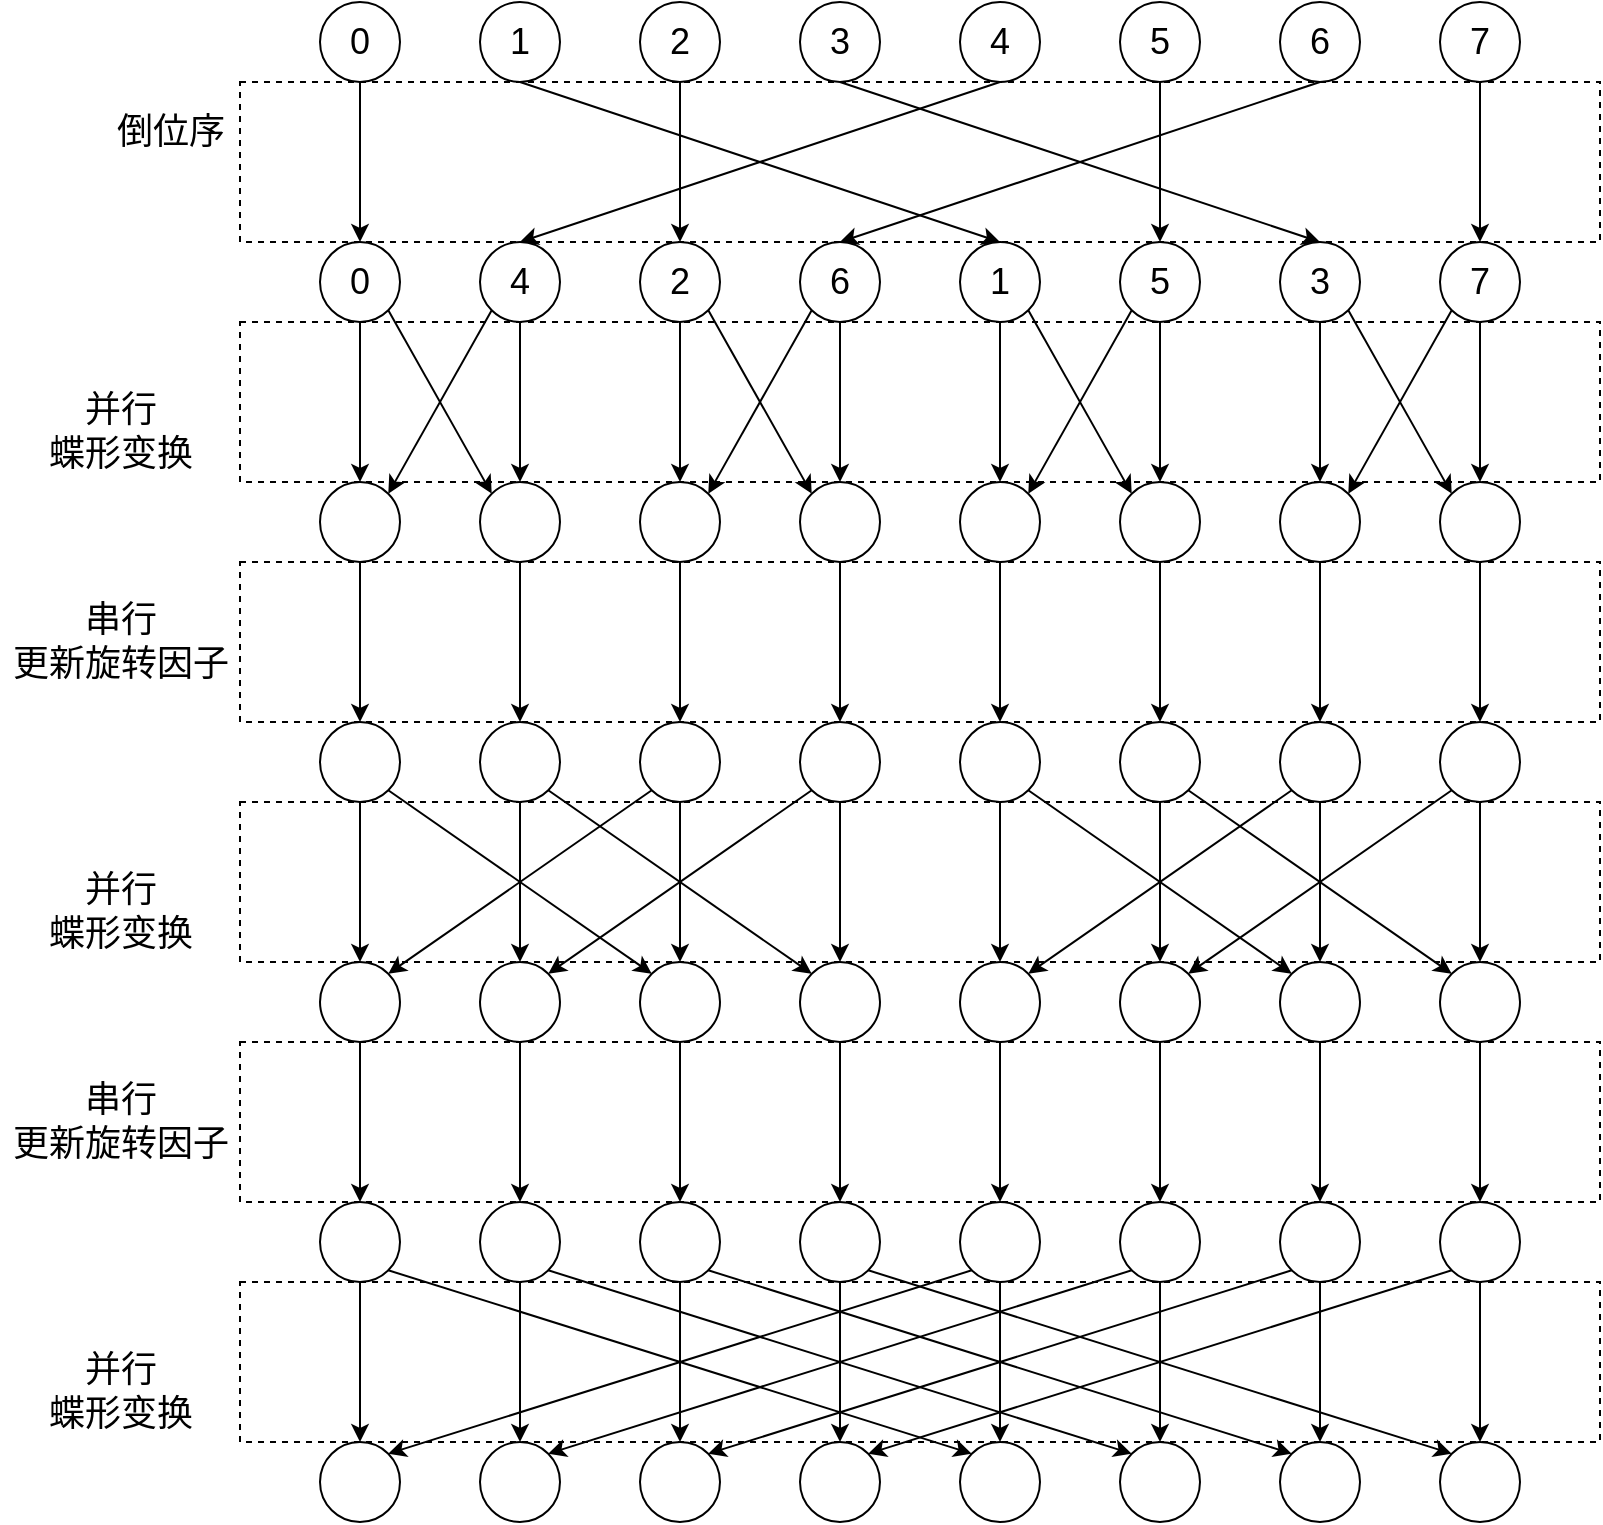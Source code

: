 <mxfile version="16.0.2" type="device"><diagram id="YV3_aPBJXLcoMFoEN0dw" name="第 1 页"><mxGraphModel dx="1689" dy="519" grid="1" gridSize="10" guides="1" tooltips="1" connect="1" arrows="1" fold="1" page="1" pageScale="1" pageWidth="827" pageHeight="1169" math="0" shadow="0"><root><mxCell id="0"/><mxCell id="1" parent="0"/><mxCell id="Jx3JsqeYQ4-2-KoKvI2K-81" value="" style="rounded=0;whiteSpace=wrap;html=1;dashed=1;fontSize=18;fillColor=none;" vertex="1" parent="1"><mxGeometry x="40" y="320" width="680" height="80" as="geometry"/></mxCell><mxCell id="Jx3JsqeYQ4-2-KoKvI2K-1" value="&lt;font style=&quot;font-size: 18px&quot;&gt;0&lt;/font&gt;" style="ellipse;whiteSpace=wrap;html=1;aspect=fixed;" vertex="1" parent="1"><mxGeometry x="80" y="160" width="40" height="40" as="geometry"/></mxCell><mxCell id="Jx3JsqeYQ4-2-KoKvI2K-2" value="&lt;font style=&quot;font-size: 18px&quot;&gt;1&lt;/font&gt;" style="ellipse;whiteSpace=wrap;html=1;aspect=fixed;" vertex="1" parent="1"><mxGeometry x="160" y="160" width="40" height="40" as="geometry"/></mxCell><mxCell id="Jx3JsqeYQ4-2-KoKvI2K-4" value="&lt;font style=&quot;font-size: 18px&quot;&gt;2&lt;/font&gt;" style="ellipse;whiteSpace=wrap;html=1;aspect=fixed;" vertex="1" parent="1"><mxGeometry x="240" y="160" width="40" height="40" as="geometry"/></mxCell><mxCell id="Jx3JsqeYQ4-2-KoKvI2K-5" value="&lt;font style=&quot;font-size: 18px&quot;&gt;3&lt;/font&gt;" style="ellipse;whiteSpace=wrap;html=1;aspect=fixed;" vertex="1" parent="1"><mxGeometry x="320" y="160" width="40" height="40" as="geometry"/></mxCell><mxCell id="Jx3JsqeYQ4-2-KoKvI2K-6" value="&lt;font style=&quot;font-size: 18px&quot;&gt;4&lt;/font&gt;" style="ellipse;whiteSpace=wrap;html=1;aspect=fixed;" vertex="1" parent="1"><mxGeometry x="400" y="160" width="40" height="40" as="geometry"/></mxCell><mxCell id="Jx3JsqeYQ4-2-KoKvI2K-7" value="&lt;font style=&quot;font-size: 18px&quot;&gt;5&lt;/font&gt;" style="ellipse;whiteSpace=wrap;html=1;aspect=fixed;" vertex="1" parent="1"><mxGeometry x="480" y="160" width="40" height="40" as="geometry"/></mxCell><mxCell id="Jx3JsqeYQ4-2-KoKvI2K-8" value="&lt;font style=&quot;font-size: 18px&quot;&gt;6&lt;/font&gt;" style="ellipse;whiteSpace=wrap;html=1;aspect=fixed;" vertex="1" parent="1"><mxGeometry x="560" y="160" width="40" height="40" as="geometry"/></mxCell><mxCell id="Jx3JsqeYQ4-2-KoKvI2K-9" value="&lt;font style=&quot;font-size: 18px&quot;&gt;7&lt;/font&gt;" style="ellipse;whiteSpace=wrap;html=1;aspect=fixed;" vertex="1" parent="1"><mxGeometry x="640" y="160" width="40" height="40" as="geometry"/></mxCell><mxCell id="Jx3JsqeYQ4-2-KoKvI2K-11" value="&lt;font style=&quot;font-size: 18px&quot;&gt;0&lt;/font&gt;" style="ellipse;whiteSpace=wrap;html=1;aspect=fixed;" vertex="1" parent="1"><mxGeometry x="80" y="280" width="40" height="40" as="geometry"/></mxCell><mxCell id="Jx3JsqeYQ4-2-KoKvI2K-12" value="&lt;font style=&quot;font-size: 18px&quot;&gt;4&lt;/font&gt;" style="ellipse;whiteSpace=wrap;html=1;aspect=fixed;" vertex="1" parent="1"><mxGeometry x="160" y="280" width="40" height="40" as="geometry"/></mxCell><mxCell id="Jx3JsqeYQ4-2-KoKvI2K-13" value="&lt;font style=&quot;font-size: 18px&quot;&gt;2&lt;/font&gt;" style="ellipse;whiteSpace=wrap;html=1;aspect=fixed;" vertex="1" parent="1"><mxGeometry x="240" y="280" width="40" height="40" as="geometry"/></mxCell><mxCell id="Jx3JsqeYQ4-2-KoKvI2K-14" value="&lt;font style=&quot;font-size: 18px&quot;&gt;6&lt;/font&gt;" style="ellipse;whiteSpace=wrap;html=1;aspect=fixed;" vertex="1" parent="1"><mxGeometry x="320" y="280" width="40" height="40" as="geometry"/></mxCell><mxCell id="Jx3JsqeYQ4-2-KoKvI2K-15" value="&lt;font style=&quot;font-size: 18px&quot;&gt;1&lt;/font&gt;" style="ellipse;whiteSpace=wrap;html=1;aspect=fixed;" vertex="1" parent="1"><mxGeometry x="400" y="280" width="40" height="40" as="geometry"/></mxCell><mxCell id="Jx3JsqeYQ4-2-KoKvI2K-16" value="&lt;font style=&quot;font-size: 18px&quot;&gt;5&lt;/font&gt;" style="ellipse;whiteSpace=wrap;html=1;aspect=fixed;" vertex="1" parent="1"><mxGeometry x="480" y="280" width="40" height="40" as="geometry"/></mxCell><mxCell id="Jx3JsqeYQ4-2-KoKvI2K-17" value="&lt;font style=&quot;font-size: 18px&quot;&gt;3&lt;/font&gt;" style="ellipse;whiteSpace=wrap;html=1;aspect=fixed;" vertex="1" parent="1"><mxGeometry x="560" y="280" width="40" height="40" as="geometry"/></mxCell><mxCell id="Jx3JsqeYQ4-2-KoKvI2K-18" value="&lt;font style=&quot;font-size: 18px&quot;&gt;7&lt;/font&gt;" style="ellipse;whiteSpace=wrap;html=1;aspect=fixed;" vertex="1" parent="1"><mxGeometry x="640" y="280" width="40" height="40" as="geometry"/></mxCell><mxCell id="Jx3JsqeYQ4-2-KoKvI2K-20" value="" style="endArrow=classic;html=1;rounded=0;fontSize=18;exitX=0.5;exitY=1;exitDx=0;exitDy=0;entryX=0.5;entryY=0;entryDx=0;entryDy=0;" edge="1" parent="1" source="Jx3JsqeYQ4-2-KoKvI2K-1" target="Jx3JsqeYQ4-2-KoKvI2K-11"><mxGeometry width="50" height="50" relative="1" as="geometry"><mxPoint x="330" y="240" as="sourcePoint"/><mxPoint x="380" y="190" as="targetPoint"/></mxGeometry></mxCell><mxCell id="Jx3JsqeYQ4-2-KoKvI2K-21" value="" style="endArrow=classic;html=1;rounded=0;fontSize=18;entryX=0.5;entryY=0;entryDx=0;entryDy=0;exitX=0.5;exitY=1;exitDx=0;exitDy=0;" edge="1" parent="1" source="Jx3JsqeYQ4-2-KoKvI2K-6" target="Jx3JsqeYQ4-2-KoKvI2K-12"><mxGeometry width="50" height="50" relative="1" as="geometry"><mxPoint x="330" y="240" as="sourcePoint"/><mxPoint x="380" y="190" as="targetPoint"/></mxGeometry></mxCell><mxCell id="Jx3JsqeYQ4-2-KoKvI2K-22" value="" style="endArrow=classic;html=1;rounded=0;fontSize=18;exitX=0.5;exitY=1;exitDx=0;exitDy=0;entryX=0.5;entryY=0;entryDx=0;entryDy=0;" edge="1" parent="1" source="Jx3JsqeYQ4-2-KoKvI2K-2" target="Jx3JsqeYQ4-2-KoKvI2K-15"><mxGeometry width="50" height="50" relative="1" as="geometry"><mxPoint x="330" y="240" as="sourcePoint"/><mxPoint x="380" y="190" as="targetPoint"/></mxGeometry></mxCell><mxCell id="Jx3JsqeYQ4-2-KoKvI2K-23" value="" style="endArrow=classic;html=1;rounded=0;fontSize=18;exitX=0.5;exitY=1;exitDx=0;exitDy=0;entryX=0.5;entryY=0;entryDx=0;entryDy=0;" edge="1" parent="1" source="Jx3JsqeYQ4-2-KoKvI2K-4" target="Jx3JsqeYQ4-2-KoKvI2K-13"><mxGeometry width="50" height="50" relative="1" as="geometry"><mxPoint x="330" y="240" as="sourcePoint"/><mxPoint x="380" y="190" as="targetPoint"/></mxGeometry></mxCell><mxCell id="Jx3JsqeYQ4-2-KoKvI2K-24" value="" style="endArrow=classic;html=1;rounded=0;fontSize=18;exitX=0.5;exitY=1;exitDx=0;exitDy=0;entryX=0.5;entryY=0;entryDx=0;entryDy=0;" edge="1" parent="1" source="Jx3JsqeYQ4-2-KoKvI2K-5" target="Jx3JsqeYQ4-2-KoKvI2K-17"><mxGeometry width="50" height="50" relative="1" as="geometry"><mxPoint x="330" y="240" as="sourcePoint"/><mxPoint x="380" y="190" as="targetPoint"/></mxGeometry></mxCell><mxCell id="Jx3JsqeYQ4-2-KoKvI2K-25" value="" style="endArrow=classic;html=1;rounded=0;fontSize=18;exitX=0.5;exitY=1;exitDx=0;exitDy=0;entryX=0.5;entryY=0;entryDx=0;entryDy=0;" edge="1" parent="1" source="Jx3JsqeYQ4-2-KoKvI2K-7" target="Jx3JsqeYQ4-2-KoKvI2K-16"><mxGeometry width="50" height="50" relative="1" as="geometry"><mxPoint x="330" y="240" as="sourcePoint"/><mxPoint x="380" y="190" as="targetPoint"/></mxGeometry></mxCell><mxCell id="Jx3JsqeYQ4-2-KoKvI2K-26" value="" style="endArrow=classic;html=1;rounded=0;fontSize=18;exitX=0.5;exitY=1;exitDx=0;exitDy=0;entryX=0.5;entryY=0;entryDx=0;entryDy=0;" edge="1" parent="1" source="Jx3JsqeYQ4-2-KoKvI2K-8" target="Jx3JsqeYQ4-2-KoKvI2K-14"><mxGeometry width="50" height="50" relative="1" as="geometry"><mxPoint x="330" y="240" as="sourcePoint"/><mxPoint x="380" y="190" as="targetPoint"/></mxGeometry></mxCell><mxCell id="Jx3JsqeYQ4-2-KoKvI2K-27" value="" style="endArrow=classic;html=1;rounded=0;fontSize=18;exitX=0.5;exitY=1;exitDx=0;exitDy=0;entryX=0.5;entryY=0;entryDx=0;entryDy=0;" edge="1" parent="1" source="Jx3JsqeYQ4-2-KoKvI2K-9" target="Jx3JsqeYQ4-2-KoKvI2K-18"><mxGeometry width="50" height="50" relative="1" as="geometry"><mxPoint x="330" y="240" as="sourcePoint"/><mxPoint x="380" y="190" as="targetPoint"/></mxGeometry></mxCell><mxCell id="Jx3JsqeYQ4-2-KoKvI2K-29" value="" style="rounded=0;whiteSpace=wrap;html=1;dashed=1;fontSize=18;fillColor=none;" vertex="1" parent="1"><mxGeometry x="40" y="200" width="680" height="80" as="geometry"/></mxCell><mxCell id="Jx3JsqeYQ4-2-KoKvI2K-30" value="倒位序" style="text;html=1;align=center;verticalAlign=middle;resizable=0;points=[];autosize=1;strokeColor=none;fillColor=none;fontSize=18;" vertex="1" parent="1"><mxGeometry x="-30" y="210" width="70" height="30" as="geometry"/></mxCell><mxCell id="Jx3JsqeYQ4-2-KoKvI2K-52" value="" style="edgeStyle=orthogonalEdgeStyle;rounded=0;orthogonalLoop=1;jettySize=auto;html=1;fontSize=18;" edge="1" parent="1" source="Jx3JsqeYQ4-2-KoKvI2K-31" target="Jx3JsqeYQ4-2-KoKvI2K-51"><mxGeometry relative="1" as="geometry"/></mxCell><mxCell id="Jx3JsqeYQ4-2-KoKvI2K-31" value="" style="ellipse;whiteSpace=wrap;html=1;aspect=fixed;" vertex="1" parent="1"><mxGeometry x="80" y="400" width="40" height="40" as="geometry"/></mxCell><mxCell id="Jx3JsqeYQ4-2-KoKvI2K-54" value="" style="edgeStyle=orthogonalEdgeStyle;rounded=0;orthogonalLoop=1;jettySize=auto;html=1;fontSize=18;" edge="1" parent="1" source="Jx3JsqeYQ4-2-KoKvI2K-32" target="Jx3JsqeYQ4-2-KoKvI2K-53"><mxGeometry relative="1" as="geometry"/></mxCell><mxCell id="Jx3JsqeYQ4-2-KoKvI2K-32" value="" style="ellipse;whiteSpace=wrap;html=1;aspect=fixed;" vertex="1" parent="1"><mxGeometry x="160" y="400" width="40" height="40" as="geometry"/></mxCell><mxCell id="Jx3JsqeYQ4-2-KoKvI2K-56" value="" style="edgeStyle=orthogonalEdgeStyle;rounded=0;orthogonalLoop=1;jettySize=auto;html=1;fontSize=18;" edge="1" parent="1" source="Jx3JsqeYQ4-2-KoKvI2K-33" target="Jx3JsqeYQ4-2-KoKvI2K-55"><mxGeometry relative="1" as="geometry"/></mxCell><mxCell id="Jx3JsqeYQ4-2-KoKvI2K-33" value="" style="ellipse;whiteSpace=wrap;html=1;aspect=fixed;" vertex="1" parent="1"><mxGeometry x="240" y="400" width="40" height="40" as="geometry"/></mxCell><mxCell id="Jx3JsqeYQ4-2-KoKvI2K-58" value="" style="edgeStyle=orthogonalEdgeStyle;rounded=0;orthogonalLoop=1;jettySize=auto;html=1;fontSize=18;" edge="1" parent="1" source="Jx3JsqeYQ4-2-KoKvI2K-34" target="Jx3JsqeYQ4-2-KoKvI2K-57"><mxGeometry relative="1" as="geometry"/></mxCell><mxCell id="Jx3JsqeYQ4-2-KoKvI2K-34" value="" style="ellipse;whiteSpace=wrap;html=1;aspect=fixed;" vertex="1" parent="1"><mxGeometry x="320" y="400" width="40" height="40" as="geometry"/></mxCell><mxCell id="Jx3JsqeYQ4-2-KoKvI2K-60" value="" style="edgeStyle=orthogonalEdgeStyle;rounded=0;orthogonalLoop=1;jettySize=auto;html=1;fontSize=18;" edge="1" parent="1" source="Jx3JsqeYQ4-2-KoKvI2K-35" target="Jx3JsqeYQ4-2-KoKvI2K-59"><mxGeometry relative="1" as="geometry"/></mxCell><mxCell id="Jx3JsqeYQ4-2-KoKvI2K-35" value="" style="ellipse;whiteSpace=wrap;html=1;aspect=fixed;" vertex="1" parent="1"><mxGeometry x="400" y="400" width="40" height="40" as="geometry"/></mxCell><mxCell id="Jx3JsqeYQ4-2-KoKvI2K-62" value="" style="edgeStyle=orthogonalEdgeStyle;rounded=0;orthogonalLoop=1;jettySize=auto;html=1;fontSize=18;" edge="1" parent="1" source="Jx3JsqeYQ4-2-KoKvI2K-36" target="Jx3JsqeYQ4-2-KoKvI2K-61"><mxGeometry relative="1" as="geometry"/></mxCell><mxCell id="Jx3JsqeYQ4-2-KoKvI2K-36" value="" style="ellipse;whiteSpace=wrap;html=1;aspect=fixed;" vertex="1" parent="1"><mxGeometry x="480" y="400" width="40" height="40" as="geometry"/></mxCell><mxCell id="Jx3JsqeYQ4-2-KoKvI2K-64" value="" style="edgeStyle=orthogonalEdgeStyle;rounded=0;orthogonalLoop=1;jettySize=auto;html=1;fontSize=18;" edge="1" parent="1" source="Jx3JsqeYQ4-2-KoKvI2K-37" target="Jx3JsqeYQ4-2-KoKvI2K-63"><mxGeometry relative="1" as="geometry"/></mxCell><mxCell id="Jx3JsqeYQ4-2-KoKvI2K-37" value="" style="ellipse;whiteSpace=wrap;html=1;aspect=fixed;" vertex="1" parent="1"><mxGeometry x="560" y="400" width="40" height="40" as="geometry"/></mxCell><mxCell id="Jx3JsqeYQ4-2-KoKvI2K-66" value="" style="edgeStyle=orthogonalEdgeStyle;rounded=0;orthogonalLoop=1;jettySize=auto;html=1;fontSize=18;" edge="1" parent="1" source="Jx3JsqeYQ4-2-KoKvI2K-38" target="Jx3JsqeYQ4-2-KoKvI2K-65"><mxGeometry relative="1" as="geometry"/></mxCell><mxCell id="Jx3JsqeYQ4-2-KoKvI2K-38" value="" style="ellipse;whiteSpace=wrap;html=1;aspect=fixed;" vertex="1" parent="1"><mxGeometry x="640" y="400" width="40" height="40" as="geometry"/></mxCell><mxCell id="Jx3JsqeYQ4-2-KoKvI2K-39" value="" style="endArrow=classic;html=1;rounded=0;fontSize=18;exitX=0.5;exitY=1;exitDx=0;exitDy=0;entryX=0.5;entryY=0;entryDx=0;entryDy=0;" edge="1" parent="1" source="Jx3JsqeYQ4-2-KoKvI2K-11" target="Jx3JsqeYQ4-2-KoKvI2K-31"><mxGeometry width="50" height="50" relative="1" as="geometry"><mxPoint x="210" y="290" as="sourcePoint"/><mxPoint x="260" y="240" as="targetPoint"/></mxGeometry></mxCell><mxCell id="Jx3JsqeYQ4-2-KoKvI2K-40" value="" style="endArrow=classic;html=1;rounded=0;fontSize=18;exitX=0.5;exitY=1;exitDx=0;exitDy=0;entryX=0.5;entryY=0;entryDx=0;entryDy=0;" edge="1" parent="1" source="Jx3JsqeYQ4-2-KoKvI2K-12" target="Jx3JsqeYQ4-2-KoKvI2K-32"><mxGeometry width="50" height="50" relative="1" as="geometry"><mxPoint x="210" y="370" as="sourcePoint"/><mxPoint x="260" y="320" as="targetPoint"/></mxGeometry></mxCell><mxCell id="Jx3JsqeYQ4-2-KoKvI2K-43" value="" style="endArrow=classic;html=1;rounded=0;fontSize=18;entryX=0.5;entryY=0;entryDx=0;entryDy=0;exitX=0.5;exitY=1;exitDx=0;exitDy=0;" edge="1" parent="1" source="Jx3JsqeYQ4-2-KoKvI2K-13" target="Jx3JsqeYQ4-2-KoKvI2K-33"><mxGeometry width="50" height="50" relative="1" as="geometry"><mxPoint x="210" y="370" as="sourcePoint"/><mxPoint x="260" y="320" as="targetPoint"/></mxGeometry></mxCell><mxCell id="Jx3JsqeYQ4-2-KoKvI2K-44" value="" style="endArrow=classic;html=1;rounded=0;fontSize=18;entryX=0.5;entryY=0;entryDx=0;entryDy=0;exitX=0.5;exitY=1;exitDx=0;exitDy=0;" edge="1" parent="1" source="Jx3JsqeYQ4-2-KoKvI2K-14" target="Jx3JsqeYQ4-2-KoKvI2K-34"><mxGeometry width="50" height="50" relative="1" as="geometry"><mxPoint x="210" y="370" as="sourcePoint"/><mxPoint x="260" y="320" as="targetPoint"/></mxGeometry></mxCell><mxCell id="Jx3JsqeYQ4-2-KoKvI2K-45" value="" style="endArrow=classic;html=1;rounded=0;fontSize=18;entryX=0.5;entryY=0;entryDx=0;entryDy=0;exitX=0.5;exitY=1;exitDx=0;exitDy=0;" edge="1" parent="1" source="Jx3JsqeYQ4-2-KoKvI2K-15" target="Jx3JsqeYQ4-2-KoKvI2K-35"><mxGeometry width="50" height="50" relative="1" as="geometry"><mxPoint x="330" y="370" as="sourcePoint"/><mxPoint x="380" y="320" as="targetPoint"/></mxGeometry></mxCell><mxCell id="Jx3JsqeYQ4-2-KoKvI2K-46" value="" style="endArrow=classic;html=1;rounded=0;fontSize=18;entryX=0.5;entryY=0;entryDx=0;entryDy=0;exitX=0.5;exitY=1;exitDx=0;exitDy=0;" edge="1" parent="1" source="Jx3JsqeYQ4-2-KoKvI2K-16" target="Jx3JsqeYQ4-2-KoKvI2K-36"><mxGeometry width="50" height="50" relative="1" as="geometry"><mxPoint x="330" y="370" as="sourcePoint"/><mxPoint x="380" y="320" as="targetPoint"/></mxGeometry></mxCell><mxCell id="Jx3JsqeYQ4-2-KoKvI2K-47" value="" style="endArrow=classic;html=1;rounded=0;fontSize=18;entryX=0.5;entryY=0;entryDx=0;entryDy=0;exitX=0.5;exitY=1;exitDx=0;exitDy=0;" edge="1" parent="1" source="Jx3JsqeYQ4-2-KoKvI2K-17" target="Jx3JsqeYQ4-2-KoKvI2K-37"><mxGeometry width="50" height="50" relative="1" as="geometry"><mxPoint x="330" y="370" as="sourcePoint"/><mxPoint x="380" y="320" as="targetPoint"/></mxGeometry></mxCell><mxCell id="Jx3JsqeYQ4-2-KoKvI2K-50" value="" style="endArrow=classic;html=1;rounded=0;fontSize=18;entryX=0.5;entryY=0;entryDx=0;entryDy=0;exitX=0.5;exitY=1;exitDx=0;exitDy=0;" edge="1" parent="1" source="Jx3JsqeYQ4-2-KoKvI2K-18" target="Jx3JsqeYQ4-2-KoKvI2K-38"><mxGeometry width="50" height="50" relative="1" as="geometry"><mxPoint x="370" y="370" as="sourcePoint"/><mxPoint x="420" y="320" as="targetPoint"/></mxGeometry></mxCell><mxCell id="Jx3JsqeYQ4-2-KoKvI2K-86" value="" style="edgeStyle=orthogonalEdgeStyle;rounded=0;orthogonalLoop=1;jettySize=auto;html=1;fontSize=18;" edge="1" parent="1" source="Jx3JsqeYQ4-2-KoKvI2K-51" target="Jx3JsqeYQ4-2-KoKvI2K-85"><mxGeometry relative="1" as="geometry"/></mxCell><mxCell id="Jx3JsqeYQ4-2-KoKvI2K-51" value="" style="ellipse;whiteSpace=wrap;html=1;aspect=fixed;" vertex="1" parent="1"><mxGeometry x="80" y="520" width="40" height="40" as="geometry"/></mxCell><mxCell id="Jx3JsqeYQ4-2-KoKvI2K-88" value="" style="edgeStyle=orthogonalEdgeStyle;rounded=0;orthogonalLoop=1;jettySize=auto;html=1;fontSize=18;" edge="1" parent="1" source="Jx3JsqeYQ4-2-KoKvI2K-53" target="Jx3JsqeYQ4-2-KoKvI2K-87"><mxGeometry relative="1" as="geometry"/></mxCell><mxCell id="Jx3JsqeYQ4-2-KoKvI2K-53" value="" style="ellipse;whiteSpace=wrap;html=1;aspect=fixed;" vertex="1" parent="1"><mxGeometry x="160" y="520" width="40" height="40" as="geometry"/></mxCell><mxCell id="Jx3JsqeYQ4-2-KoKvI2K-92" value="" style="edgeStyle=orthogonalEdgeStyle;rounded=0;orthogonalLoop=1;jettySize=auto;html=1;fontSize=18;" edge="1" parent="1" source="Jx3JsqeYQ4-2-KoKvI2K-55" target="Jx3JsqeYQ4-2-KoKvI2K-91"><mxGeometry relative="1" as="geometry"/></mxCell><mxCell id="Jx3JsqeYQ4-2-KoKvI2K-55" value="" style="ellipse;whiteSpace=wrap;html=1;aspect=fixed;" vertex="1" parent="1"><mxGeometry x="240" y="520" width="40" height="40" as="geometry"/></mxCell><mxCell id="Jx3JsqeYQ4-2-KoKvI2K-90" value="" style="edgeStyle=orthogonalEdgeStyle;rounded=0;orthogonalLoop=1;jettySize=auto;html=1;fontSize=18;" edge="1" parent="1" source="Jx3JsqeYQ4-2-KoKvI2K-57" target="Jx3JsqeYQ4-2-KoKvI2K-89"><mxGeometry relative="1" as="geometry"/></mxCell><mxCell id="Jx3JsqeYQ4-2-KoKvI2K-57" value="" style="ellipse;whiteSpace=wrap;html=1;aspect=fixed;" vertex="1" parent="1"><mxGeometry x="320" y="520" width="40" height="40" as="geometry"/></mxCell><mxCell id="Jx3JsqeYQ4-2-KoKvI2K-94" value="" style="edgeStyle=orthogonalEdgeStyle;rounded=0;orthogonalLoop=1;jettySize=auto;html=1;fontSize=18;" edge="1" parent="1" source="Jx3JsqeYQ4-2-KoKvI2K-59" target="Jx3JsqeYQ4-2-KoKvI2K-93"><mxGeometry relative="1" as="geometry"/></mxCell><mxCell id="Jx3JsqeYQ4-2-KoKvI2K-59" value="" style="ellipse;whiteSpace=wrap;html=1;aspect=fixed;" vertex="1" parent="1"><mxGeometry x="400" y="520" width="40" height="40" as="geometry"/></mxCell><mxCell id="Jx3JsqeYQ4-2-KoKvI2K-96" value="" style="edgeStyle=orthogonalEdgeStyle;rounded=0;orthogonalLoop=1;jettySize=auto;html=1;fontSize=18;" edge="1" parent="1" source="Jx3JsqeYQ4-2-KoKvI2K-61" target="Jx3JsqeYQ4-2-KoKvI2K-95"><mxGeometry relative="1" as="geometry"/></mxCell><mxCell id="Jx3JsqeYQ4-2-KoKvI2K-61" value="" style="ellipse;whiteSpace=wrap;html=1;aspect=fixed;" vertex="1" parent="1"><mxGeometry x="480" y="520" width="40" height="40" as="geometry"/></mxCell><mxCell id="Jx3JsqeYQ4-2-KoKvI2K-98" value="" style="edgeStyle=orthogonalEdgeStyle;rounded=0;orthogonalLoop=1;jettySize=auto;html=1;fontSize=18;" edge="1" parent="1" source="Jx3JsqeYQ4-2-KoKvI2K-63" target="Jx3JsqeYQ4-2-KoKvI2K-97"><mxGeometry relative="1" as="geometry"/></mxCell><mxCell id="Jx3JsqeYQ4-2-KoKvI2K-63" value="" style="ellipse;whiteSpace=wrap;html=1;aspect=fixed;" vertex="1" parent="1"><mxGeometry x="560" y="520" width="40" height="40" as="geometry"/></mxCell><mxCell id="Jx3JsqeYQ4-2-KoKvI2K-100" value="" style="edgeStyle=orthogonalEdgeStyle;rounded=0;orthogonalLoop=1;jettySize=auto;html=1;fontSize=18;" edge="1" parent="1" source="Jx3JsqeYQ4-2-KoKvI2K-65" target="Jx3JsqeYQ4-2-KoKvI2K-99"><mxGeometry relative="1" as="geometry"/></mxCell><mxCell id="Jx3JsqeYQ4-2-KoKvI2K-65" value="" style="ellipse;whiteSpace=wrap;html=1;aspect=fixed;" vertex="1" parent="1"><mxGeometry x="640" y="520" width="40" height="40" as="geometry"/></mxCell><mxCell id="Jx3JsqeYQ4-2-KoKvI2K-67" value="" style="endArrow=classic;html=1;rounded=0;fontSize=18;entryX=1;entryY=0;entryDx=0;entryDy=0;exitX=0;exitY=1;exitDx=0;exitDy=0;" edge="1" parent="1" source="Jx3JsqeYQ4-2-KoKvI2K-12" target="Jx3JsqeYQ4-2-KoKvI2K-31"><mxGeometry width="50" height="50" relative="1" as="geometry"><mxPoint x="120" y="410" as="sourcePoint"/><mxPoint x="170" y="360" as="targetPoint"/></mxGeometry></mxCell><mxCell id="Jx3JsqeYQ4-2-KoKvI2K-68" value="" style="endArrow=classic;html=1;rounded=0;fontSize=18;exitX=1;exitY=1;exitDx=0;exitDy=0;entryX=0;entryY=0;entryDx=0;entryDy=0;" edge="1" parent="1" source="Jx3JsqeYQ4-2-KoKvI2K-11" target="Jx3JsqeYQ4-2-KoKvI2K-32"><mxGeometry width="50" height="50" relative="1" as="geometry"><mxPoint x="130" y="390" as="sourcePoint"/><mxPoint x="180" y="340" as="targetPoint"/></mxGeometry></mxCell><mxCell id="Jx3JsqeYQ4-2-KoKvI2K-71" value="" style="endArrow=classic;html=1;rounded=0;fontSize=18;exitX=1;exitY=1;exitDx=0;exitDy=0;entryX=0;entryY=0;entryDx=0;entryDy=0;" edge="1" parent="1" source="Jx3JsqeYQ4-2-KoKvI2K-13" target="Jx3JsqeYQ4-2-KoKvI2K-34"><mxGeometry width="50" height="50" relative="1" as="geometry"><mxPoint x="280" y="390" as="sourcePoint"/><mxPoint x="330" y="340" as="targetPoint"/></mxGeometry></mxCell><mxCell id="Jx3JsqeYQ4-2-KoKvI2K-72" value="" style="endArrow=classic;html=1;rounded=0;fontSize=18;exitX=0;exitY=1;exitDx=0;exitDy=0;entryX=1;entryY=0;entryDx=0;entryDy=0;" edge="1" parent="1" source="Jx3JsqeYQ4-2-KoKvI2K-14" target="Jx3JsqeYQ4-2-KoKvI2K-33"><mxGeometry width="50" height="50" relative="1" as="geometry"><mxPoint x="280" y="390" as="sourcePoint"/><mxPoint x="330" y="340" as="targetPoint"/></mxGeometry></mxCell><mxCell id="Jx3JsqeYQ4-2-KoKvI2K-75" value="" style="endArrow=classic;html=1;rounded=0;fontSize=18;exitX=1;exitY=1;exitDx=0;exitDy=0;entryX=0;entryY=0;entryDx=0;entryDy=0;" edge="1" parent="1" source="Jx3JsqeYQ4-2-KoKvI2K-15" target="Jx3JsqeYQ4-2-KoKvI2K-36"><mxGeometry width="50" height="50" relative="1" as="geometry"><mxPoint x="470" y="390" as="sourcePoint"/><mxPoint x="520" y="340" as="targetPoint"/></mxGeometry></mxCell><mxCell id="Jx3JsqeYQ4-2-KoKvI2K-76" value="" style="endArrow=classic;html=1;rounded=0;fontSize=18;exitX=0;exitY=1;exitDx=0;exitDy=0;entryX=1;entryY=0;entryDx=0;entryDy=0;" edge="1" parent="1" source="Jx3JsqeYQ4-2-KoKvI2K-16" target="Jx3JsqeYQ4-2-KoKvI2K-35"><mxGeometry width="50" height="50" relative="1" as="geometry"><mxPoint x="420" y="390" as="sourcePoint"/><mxPoint x="470" y="340" as="targetPoint"/></mxGeometry></mxCell><mxCell id="Jx3JsqeYQ4-2-KoKvI2K-79" value="" style="endArrow=classic;html=1;rounded=0;fontSize=18;entryX=0;entryY=0;entryDx=0;entryDy=0;exitX=1;exitY=1;exitDx=0;exitDy=0;" edge="1" parent="1" source="Jx3JsqeYQ4-2-KoKvI2K-17" target="Jx3JsqeYQ4-2-KoKvI2K-38"><mxGeometry width="50" height="50" relative="1" as="geometry"><mxPoint x="580" y="390" as="sourcePoint"/><mxPoint x="630" y="340" as="targetPoint"/></mxGeometry></mxCell><mxCell id="Jx3JsqeYQ4-2-KoKvI2K-80" value="" style="endArrow=classic;html=1;rounded=0;fontSize=18;entryX=1;entryY=0;entryDx=0;entryDy=0;exitX=0;exitY=1;exitDx=0;exitDy=0;" edge="1" parent="1" source="Jx3JsqeYQ4-2-KoKvI2K-18" target="Jx3JsqeYQ4-2-KoKvI2K-37"><mxGeometry width="50" height="50" relative="1" as="geometry"><mxPoint x="580" y="390" as="sourcePoint"/><mxPoint x="630" y="340" as="targetPoint"/></mxGeometry></mxCell><mxCell id="Jx3JsqeYQ4-2-KoKvI2K-82" value="" style="rounded=0;whiteSpace=wrap;html=1;dashed=1;fontSize=18;fillColor=none;" vertex="1" parent="1"><mxGeometry x="40" y="440" width="680" height="80" as="geometry"/></mxCell><mxCell id="Jx3JsqeYQ4-2-KoKvI2K-83" value="并行&lt;br&gt;蝶形变换" style="text;html=1;align=center;verticalAlign=middle;resizable=0;points=[];autosize=1;strokeColor=none;fillColor=none;fontSize=18;" vertex="1" parent="1"><mxGeometry x="-65" y="350" width="90" height="50" as="geometry"/></mxCell><mxCell id="Jx3JsqeYQ4-2-KoKvI2K-84" value="串行&lt;br&gt;更新旋转因子" style="text;html=1;align=center;verticalAlign=middle;resizable=0;points=[];autosize=1;strokeColor=none;fillColor=none;fontSize=18;" vertex="1" parent="1"><mxGeometry x="-80" y="455" width="120" height="50" as="geometry"/></mxCell><mxCell id="Jx3JsqeYQ4-2-KoKvI2K-110" value="" style="edgeStyle=orthogonalEdgeStyle;rounded=0;orthogonalLoop=1;jettySize=auto;html=1;fontSize=18;" edge="1" parent="1" source="Jx3JsqeYQ4-2-KoKvI2K-85" target="Jx3JsqeYQ4-2-KoKvI2K-109"><mxGeometry relative="1" as="geometry"/></mxCell><mxCell id="Jx3JsqeYQ4-2-KoKvI2K-85" value="" style="ellipse;whiteSpace=wrap;html=1;aspect=fixed;" vertex="1" parent="1"><mxGeometry x="80" y="640" width="40" height="40" as="geometry"/></mxCell><mxCell id="Jx3JsqeYQ4-2-KoKvI2K-112" value="" style="edgeStyle=orthogonalEdgeStyle;rounded=0;orthogonalLoop=1;jettySize=auto;html=1;fontSize=18;" edge="1" parent="1" source="Jx3JsqeYQ4-2-KoKvI2K-87" target="Jx3JsqeYQ4-2-KoKvI2K-111"><mxGeometry relative="1" as="geometry"/></mxCell><mxCell id="Jx3JsqeYQ4-2-KoKvI2K-87" value="" style="ellipse;whiteSpace=wrap;html=1;aspect=fixed;" vertex="1" parent="1"><mxGeometry x="160" y="640" width="40" height="40" as="geometry"/></mxCell><mxCell id="Jx3JsqeYQ4-2-KoKvI2K-116" value="" style="edgeStyle=orthogonalEdgeStyle;rounded=0;orthogonalLoop=1;jettySize=auto;html=1;fontSize=18;" edge="1" parent="1" source="Jx3JsqeYQ4-2-KoKvI2K-89" target="Jx3JsqeYQ4-2-KoKvI2K-115"><mxGeometry relative="1" as="geometry"/></mxCell><mxCell id="Jx3JsqeYQ4-2-KoKvI2K-89" value="" style="ellipse;whiteSpace=wrap;html=1;aspect=fixed;" vertex="1" parent="1"><mxGeometry x="320" y="640" width="40" height="40" as="geometry"/></mxCell><mxCell id="Jx3JsqeYQ4-2-KoKvI2K-114" value="" style="edgeStyle=orthogonalEdgeStyle;rounded=0;orthogonalLoop=1;jettySize=auto;html=1;fontSize=18;" edge="1" parent="1" source="Jx3JsqeYQ4-2-KoKvI2K-91" target="Jx3JsqeYQ4-2-KoKvI2K-113"><mxGeometry relative="1" as="geometry"/></mxCell><mxCell id="Jx3JsqeYQ4-2-KoKvI2K-91" value="" style="ellipse;whiteSpace=wrap;html=1;aspect=fixed;" vertex="1" parent="1"><mxGeometry x="240" y="640" width="40" height="40" as="geometry"/></mxCell><mxCell id="Jx3JsqeYQ4-2-KoKvI2K-118" value="" style="edgeStyle=orthogonalEdgeStyle;rounded=0;orthogonalLoop=1;jettySize=auto;html=1;fontSize=18;" edge="1" parent="1" source="Jx3JsqeYQ4-2-KoKvI2K-93" target="Jx3JsqeYQ4-2-KoKvI2K-117"><mxGeometry relative="1" as="geometry"/></mxCell><mxCell id="Jx3JsqeYQ4-2-KoKvI2K-93" value="" style="ellipse;whiteSpace=wrap;html=1;aspect=fixed;" vertex="1" parent="1"><mxGeometry x="400" y="640" width="40" height="40" as="geometry"/></mxCell><mxCell id="Jx3JsqeYQ4-2-KoKvI2K-120" value="" style="edgeStyle=orthogonalEdgeStyle;rounded=0;orthogonalLoop=1;jettySize=auto;html=1;fontSize=18;" edge="1" parent="1" source="Jx3JsqeYQ4-2-KoKvI2K-95" target="Jx3JsqeYQ4-2-KoKvI2K-119"><mxGeometry relative="1" as="geometry"/></mxCell><mxCell id="Jx3JsqeYQ4-2-KoKvI2K-95" value="" style="ellipse;whiteSpace=wrap;html=1;aspect=fixed;" vertex="1" parent="1"><mxGeometry x="480" y="640" width="40" height="40" as="geometry"/></mxCell><mxCell id="Jx3JsqeYQ4-2-KoKvI2K-122" value="" style="edgeStyle=orthogonalEdgeStyle;rounded=0;orthogonalLoop=1;jettySize=auto;html=1;fontSize=18;" edge="1" parent="1" source="Jx3JsqeYQ4-2-KoKvI2K-97" target="Jx3JsqeYQ4-2-KoKvI2K-121"><mxGeometry relative="1" as="geometry"/></mxCell><mxCell id="Jx3JsqeYQ4-2-KoKvI2K-97" value="" style="ellipse;whiteSpace=wrap;html=1;aspect=fixed;" vertex="1" parent="1"><mxGeometry x="560" y="640" width="40" height="40" as="geometry"/></mxCell><mxCell id="Jx3JsqeYQ4-2-KoKvI2K-124" value="" style="edgeStyle=orthogonalEdgeStyle;rounded=0;orthogonalLoop=1;jettySize=auto;html=1;fontSize=18;" edge="1" parent="1" source="Jx3JsqeYQ4-2-KoKvI2K-99" target="Jx3JsqeYQ4-2-KoKvI2K-123"><mxGeometry relative="1" as="geometry"/></mxCell><mxCell id="Jx3JsqeYQ4-2-KoKvI2K-99" value="" style="ellipse;whiteSpace=wrap;html=1;aspect=fixed;" vertex="1" parent="1"><mxGeometry x="640" y="640" width="40" height="40" as="geometry"/></mxCell><mxCell id="Jx3JsqeYQ4-2-KoKvI2K-101" value="" style="endArrow=classic;html=1;rounded=0;fontSize=18;entryX=0;entryY=0;entryDx=0;entryDy=0;exitX=1;exitY=1;exitDx=0;exitDy=0;" edge="1" parent="1" source="Jx3JsqeYQ4-2-KoKvI2K-51" target="Jx3JsqeYQ4-2-KoKvI2K-91"><mxGeometry width="50" height="50" relative="1" as="geometry"><mxPoint x="100" y="600" as="sourcePoint"/><mxPoint x="150" y="550" as="targetPoint"/></mxGeometry></mxCell><mxCell id="Jx3JsqeYQ4-2-KoKvI2K-102" value="" style="endArrow=classic;html=1;rounded=0;fontSize=18;entryX=0;entryY=0;entryDx=0;entryDy=0;exitX=1;exitY=1;exitDx=0;exitDy=0;" edge="1" parent="1" source="Jx3JsqeYQ4-2-KoKvI2K-53" target="Jx3JsqeYQ4-2-KoKvI2K-89"><mxGeometry width="50" height="50" relative="1" as="geometry"><mxPoint x="188.282" y="560.002" as="sourcePoint"/><mxPoint x="319.998" y="651.718" as="targetPoint"/></mxGeometry></mxCell><mxCell id="Jx3JsqeYQ4-2-KoKvI2K-103" value="" style="endArrow=classic;html=1;rounded=0;fontSize=18;entryX=1;entryY=0;entryDx=0;entryDy=0;exitX=0;exitY=1;exitDx=0;exitDy=0;" edge="1" parent="1" source="Jx3JsqeYQ4-2-KoKvI2K-55" target="Jx3JsqeYQ4-2-KoKvI2K-85"><mxGeometry width="50" height="50" relative="1" as="geometry"><mxPoint x="204.142" y="564.142" as="sourcePoint"/><mxPoint x="335.858" y="655.858" as="targetPoint"/></mxGeometry></mxCell><mxCell id="Jx3JsqeYQ4-2-KoKvI2K-104" value="" style="endArrow=classic;html=1;rounded=0;fontSize=18;entryX=1;entryY=0;entryDx=0;entryDy=0;exitX=0;exitY=1;exitDx=0;exitDy=0;" edge="1" parent="1" source="Jx3JsqeYQ4-2-KoKvI2K-57" target="Jx3JsqeYQ4-2-KoKvI2K-87"><mxGeometry width="50" height="50" relative="1" as="geometry"><mxPoint x="255.858" y="564.142" as="sourcePoint"/><mxPoint x="124.142" y="655.858" as="targetPoint"/></mxGeometry></mxCell><mxCell id="Jx3JsqeYQ4-2-KoKvI2K-105" value="" style="endArrow=classic;html=1;rounded=0;fontSize=18;entryX=0;entryY=0;entryDx=0;entryDy=0;exitX=1;exitY=1;exitDx=0;exitDy=0;" edge="1" parent="1" source="Jx3JsqeYQ4-2-KoKvI2K-59" target="Jx3JsqeYQ4-2-KoKvI2K-97"><mxGeometry width="50" height="50" relative="1" as="geometry"><mxPoint x="440.002" y="548.282" as="sourcePoint"/><mxPoint x="571.718" y="639.998" as="targetPoint"/></mxGeometry></mxCell><mxCell id="Jx3JsqeYQ4-2-KoKvI2K-106" value="" style="endArrow=classic;html=1;rounded=0;fontSize=18;entryX=0;entryY=0;entryDx=0;entryDy=0;exitX=1;exitY=1;exitDx=0;exitDy=0;" edge="1" parent="1" source="Jx3JsqeYQ4-2-KoKvI2K-61" target="Jx3JsqeYQ4-2-KoKvI2K-99"><mxGeometry width="50" height="50" relative="1" as="geometry"><mxPoint x="520.002" y="548.282" as="sourcePoint"/><mxPoint x="651.718" y="639.998" as="targetPoint"/></mxGeometry></mxCell><mxCell id="Jx3JsqeYQ4-2-KoKvI2K-107" value="" style="endArrow=classic;html=1;rounded=0;fontSize=18;entryX=1;entryY=0;entryDx=0;entryDy=0;exitX=0;exitY=1;exitDx=0;exitDy=0;" edge="1" parent="1" source="Jx3JsqeYQ4-2-KoKvI2K-63" target="Jx3JsqeYQ4-2-KoKvI2K-93"><mxGeometry width="50" height="50" relative="1" as="geometry"><mxPoint x="571.718" y="548.282" as="sourcePoint"/><mxPoint x="440.002" y="639.998" as="targetPoint"/></mxGeometry></mxCell><mxCell id="Jx3JsqeYQ4-2-KoKvI2K-108" value="" style="endArrow=classic;html=1;rounded=0;fontSize=18;entryX=1;entryY=0;entryDx=0;entryDy=0;exitX=0;exitY=1;exitDx=0;exitDy=0;" edge="1" parent="1" source="Jx3JsqeYQ4-2-KoKvI2K-65" target="Jx3JsqeYQ4-2-KoKvI2K-95"><mxGeometry width="50" height="50" relative="1" as="geometry"><mxPoint x="651.718" y="548.282" as="sourcePoint"/><mxPoint x="520.002" y="639.998" as="targetPoint"/></mxGeometry></mxCell><mxCell id="Jx3JsqeYQ4-2-KoKvI2K-126" value="" style="edgeStyle=orthogonalEdgeStyle;rounded=0;orthogonalLoop=1;jettySize=auto;html=1;fontSize=18;" edge="1" parent="1" source="Jx3JsqeYQ4-2-KoKvI2K-109" target="Jx3JsqeYQ4-2-KoKvI2K-125"><mxGeometry relative="1" as="geometry"/></mxCell><mxCell id="Jx3JsqeYQ4-2-KoKvI2K-109" value="" style="ellipse;whiteSpace=wrap;html=1;aspect=fixed;" vertex="1" parent="1"><mxGeometry x="80" y="760" width="40" height="40" as="geometry"/></mxCell><mxCell id="Jx3JsqeYQ4-2-KoKvI2K-128" value="" style="edgeStyle=orthogonalEdgeStyle;rounded=0;orthogonalLoop=1;jettySize=auto;html=1;fontSize=18;" edge="1" parent="1" source="Jx3JsqeYQ4-2-KoKvI2K-111" target="Jx3JsqeYQ4-2-KoKvI2K-127"><mxGeometry relative="1" as="geometry"/></mxCell><mxCell id="Jx3JsqeYQ4-2-KoKvI2K-111" value="" style="ellipse;whiteSpace=wrap;html=1;aspect=fixed;" vertex="1" parent="1"><mxGeometry x="160" y="760" width="40" height="40" as="geometry"/></mxCell><mxCell id="Jx3JsqeYQ4-2-KoKvI2K-130" value="" style="edgeStyle=orthogonalEdgeStyle;rounded=0;orthogonalLoop=1;jettySize=auto;html=1;fontSize=18;" edge="1" parent="1" source="Jx3JsqeYQ4-2-KoKvI2K-113" target="Jx3JsqeYQ4-2-KoKvI2K-129"><mxGeometry relative="1" as="geometry"/></mxCell><mxCell id="Jx3JsqeYQ4-2-KoKvI2K-113" value="" style="ellipse;whiteSpace=wrap;html=1;aspect=fixed;" vertex="1" parent="1"><mxGeometry x="240" y="760" width="40" height="40" as="geometry"/></mxCell><mxCell id="Jx3JsqeYQ4-2-KoKvI2K-132" value="" style="edgeStyle=orthogonalEdgeStyle;rounded=0;orthogonalLoop=1;jettySize=auto;html=1;fontSize=18;" edge="1" parent="1" source="Jx3JsqeYQ4-2-KoKvI2K-115" target="Jx3JsqeYQ4-2-KoKvI2K-131"><mxGeometry relative="1" as="geometry"/></mxCell><mxCell id="Jx3JsqeYQ4-2-KoKvI2K-115" value="" style="ellipse;whiteSpace=wrap;html=1;aspect=fixed;" vertex="1" parent="1"><mxGeometry x="320" y="760" width="40" height="40" as="geometry"/></mxCell><mxCell id="Jx3JsqeYQ4-2-KoKvI2K-134" value="" style="edgeStyle=orthogonalEdgeStyle;rounded=0;orthogonalLoop=1;jettySize=auto;html=1;fontSize=18;" edge="1" parent="1" source="Jx3JsqeYQ4-2-KoKvI2K-117" target="Jx3JsqeYQ4-2-KoKvI2K-133"><mxGeometry relative="1" as="geometry"/></mxCell><mxCell id="Jx3JsqeYQ4-2-KoKvI2K-117" value="" style="ellipse;whiteSpace=wrap;html=1;aspect=fixed;" vertex="1" parent="1"><mxGeometry x="400" y="760" width="40" height="40" as="geometry"/></mxCell><mxCell id="Jx3JsqeYQ4-2-KoKvI2K-136" value="" style="edgeStyle=orthogonalEdgeStyle;rounded=0;orthogonalLoop=1;jettySize=auto;html=1;fontSize=18;" edge="1" parent="1" source="Jx3JsqeYQ4-2-KoKvI2K-119" target="Jx3JsqeYQ4-2-KoKvI2K-135"><mxGeometry relative="1" as="geometry"/></mxCell><mxCell id="Jx3JsqeYQ4-2-KoKvI2K-119" value="" style="ellipse;whiteSpace=wrap;html=1;aspect=fixed;" vertex="1" parent="1"><mxGeometry x="480" y="760" width="40" height="40" as="geometry"/></mxCell><mxCell id="Jx3JsqeYQ4-2-KoKvI2K-138" value="" style="edgeStyle=orthogonalEdgeStyle;rounded=0;orthogonalLoop=1;jettySize=auto;html=1;fontSize=18;" edge="1" parent="1" source="Jx3JsqeYQ4-2-KoKvI2K-121" target="Jx3JsqeYQ4-2-KoKvI2K-137"><mxGeometry relative="1" as="geometry"/></mxCell><mxCell id="Jx3JsqeYQ4-2-KoKvI2K-121" value="" style="ellipse;whiteSpace=wrap;html=1;aspect=fixed;" vertex="1" parent="1"><mxGeometry x="560" y="760" width="40" height="40" as="geometry"/></mxCell><mxCell id="Jx3JsqeYQ4-2-KoKvI2K-140" value="" style="edgeStyle=orthogonalEdgeStyle;rounded=0;orthogonalLoop=1;jettySize=auto;html=1;fontSize=18;" edge="1" parent="1" source="Jx3JsqeYQ4-2-KoKvI2K-123" target="Jx3JsqeYQ4-2-KoKvI2K-139"><mxGeometry relative="1" as="geometry"/></mxCell><mxCell id="Jx3JsqeYQ4-2-KoKvI2K-123" value="" style="ellipse;whiteSpace=wrap;html=1;aspect=fixed;" vertex="1" parent="1"><mxGeometry x="640" y="760" width="40" height="40" as="geometry"/></mxCell><mxCell id="Jx3JsqeYQ4-2-KoKvI2K-125" value="" style="ellipse;whiteSpace=wrap;html=1;aspect=fixed;" vertex="1" parent="1"><mxGeometry x="80" y="880" width="40" height="40" as="geometry"/></mxCell><mxCell id="Jx3JsqeYQ4-2-KoKvI2K-127" value="" style="ellipse;whiteSpace=wrap;html=1;aspect=fixed;" vertex="1" parent="1"><mxGeometry x="160" y="880" width="40" height="40" as="geometry"/></mxCell><mxCell id="Jx3JsqeYQ4-2-KoKvI2K-129" value="" style="ellipse;whiteSpace=wrap;html=1;aspect=fixed;" vertex="1" parent="1"><mxGeometry x="240" y="880" width="40" height="40" as="geometry"/></mxCell><mxCell id="Jx3JsqeYQ4-2-KoKvI2K-131" value="" style="ellipse;whiteSpace=wrap;html=1;aspect=fixed;" vertex="1" parent="1"><mxGeometry x="320" y="880" width="40" height="40" as="geometry"/></mxCell><mxCell id="Jx3JsqeYQ4-2-KoKvI2K-133" value="" style="ellipse;whiteSpace=wrap;html=1;aspect=fixed;" vertex="1" parent="1"><mxGeometry x="400" y="880" width="40" height="40" as="geometry"/></mxCell><mxCell id="Jx3JsqeYQ4-2-KoKvI2K-135" value="" style="ellipse;whiteSpace=wrap;html=1;aspect=fixed;" vertex="1" parent="1"><mxGeometry x="480" y="880" width="40" height="40" as="geometry"/></mxCell><mxCell id="Jx3JsqeYQ4-2-KoKvI2K-137" value="" style="ellipse;whiteSpace=wrap;html=1;aspect=fixed;" vertex="1" parent="1"><mxGeometry x="560" y="880" width="40" height="40" as="geometry"/></mxCell><mxCell id="Jx3JsqeYQ4-2-KoKvI2K-139" value="" style="ellipse;whiteSpace=wrap;html=1;aspect=fixed;" vertex="1" parent="1"><mxGeometry x="640" y="880" width="40" height="40" as="geometry"/></mxCell><mxCell id="Jx3JsqeYQ4-2-KoKvI2K-141" value="" style="rounded=0;whiteSpace=wrap;html=1;dashed=1;fontSize=18;fillColor=none;" vertex="1" parent="1"><mxGeometry x="40" y="560" width="680" height="80" as="geometry"/></mxCell><mxCell id="Jx3JsqeYQ4-2-KoKvI2K-142" value="并行&lt;br&gt;蝶形变换" style="text;html=1;align=center;verticalAlign=middle;resizable=0;points=[];autosize=1;strokeColor=none;fillColor=none;fontSize=18;" vertex="1" parent="1"><mxGeometry x="-65" y="590" width="90" height="50" as="geometry"/></mxCell><mxCell id="Jx3JsqeYQ4-2-KoKvI2K-143" value="" style="rounded=0;whiteSpace=wrap;html=1;dashed=1;fontSize=18;fillColor=none;" vertex="1" parent="1"><mxGeometry x="40" y="680" width="680" height="80" as="geometry"/></mxCell><mxCell id="Jx3JsqeYQ4-2-KoKvI2K-144" value="串行&lt;br&gt;更新旋转因子" style="text;html=1;align=center;verticalAlign=middle;resizable=0;points=[];autosize=1;strokeColor=none;fillColor=none;fontSize=18;" vertex="1" parent="1"><mxGeometry x="-80" y="695" width="120" height="50" as="geometry"/></mxCell><mxCell id="Jx3JsqeYQ4-2-KoKvI2K-146" value="并行&lt;br&gt;蝶形变换" style="text;html=1;align=center;verticalAlign=middle;resizable=0;points=[];autosize=1;strokeColor=none;fillColor=none;fontSize=18;" vertex="1" parent="1"><mxGeometry x="-65" y="830" width="90" height="50" as="geometry"/></mxCell><mxCell id="Jx3JsqeYQ4-2-KoKvI2K-147" value="" style="endArrow=classic;html=1;rounded=0;fontSize=18;exitX=0;exitY=1;exitDx=0;exitDy=0;entryX=1;entryY=0;entryDx=0;entryDy=0;" edge="1" parent="1" source="Jx3JsqeYQ4-2-KoKvI2K-117" target="Jx3JsqeYQ4-2-KoKvI2K-125"><mxGeometry width="50" height="50" relative="1" as="geometry"><mxPoint x="320" y="780" as="sourcePoint"/><mxPoint x="370" y="730" as="targetPoint"/></mxGeometry></mxCell><mxCell id="Jx3JsqeYQ4-2-KoKvI2K-148" value="" style="endArrow=classic;html=1;rounded=0;fontSize=18;exitX=0;exitY=1;exitDx=0;exitDy=0;entryX=1;entryY=0;entryDx=0;entryDy=0;" edge="1" parent="1" source="Jx3JsqeYQ4-2-KoKvI2K-119" target="Jx3JsqeYQ4-2-KoKvI2K-127"><mxGeometry width="50" height="50" relative="1" as="geometry"><mxPoint x="485.858" y="788.282" as="sourcePoint"/><mxPoint x="194.142" y="879.998" as="targetPoint"/></mxGeometry></mxCell><mxCell id="Jx3JsqeYQ4-2-KoKvI2K-149" value="" style="endArrow=classic;html=1;rounded=0;fontSize=18;exitX=0;exitY=1;exitDx=0;exitDy=0;entryX=1;entryY=0;entryDx=0;entryDy=0;" edge="1" parent="1" source="Jx3JsqeYQ4-2-KoKvI2K-121" target="Jx3JsqeYQ4-2-KoKvI2K-129"><mxGeometry width="50" height="50" relative="1" as="geometry"><mxPoint x="571.718" y="800.002" as="sourcePoint"/><mxPoint x="280.002" y="891.718" as="targetPoint"/></mxGeometry></mxCell><mxCell id="Jx3JsqeYQ4-2-KoKvI2K-150" value="" style="endArrow=classic;html=1;rounded=0;fontSize=18;exitX=0;exitY=1;exitDx=0;exitDy=0;entryX=1;entryY=0;entryDx=0;entryDy=0;" edge="1" parent="1" source="Jx3JsqeYQ4-2-KoKvI2K-123" target="Jx3JsqeYQ4-2-KoKvI2K-131"><mxGeometry width="50" height="50" relative="1" as="geometry"><mxPoint x="661.718" y="800.002" as="sourcePoint"/><mxPoint x="370.002" y="891.718" as="targetPoint"/></mxGeometry></mxCell><mxCell id="Jx3JsqeYQ4-2-KoKvI2K-151" value="" style="endArrow=classic;html=1;rounded=0;fontSize=18;exitX=1;exitY=1;exitDx=0;exitDy=0;entryX=0;entryY=0;entryDx=0;entryDy=0;jumpStyle=none;" edge="1" parent="1" source="Jx3JsqeYQ4-2-KoKvI2K-109" target="Jx3JsqeYQ4-2-KoKvI2K-133"><mxGeometry width="50" height="50" relative="1" as="geometry"><mxPoint x="200" y="860" as="sourcePoint"/><mxPoint x="250" y="810" as="targetPoint"/></mxGeometry></mxCell><mxCell id="Jx3JsqeYQ4-2-KoKvI2K-154" value="" style="endArrow=classic;html=1;rounded=0;fontSize=18;exitX=1;exitY=1;exitDx=0;exitDy=0;entryX=0;entryY=0;entryDx=0;entryDy=0;" edge="1" parent="1" source="Jx3JsqeYQ4-2-KoKvI2K-111" target="Jx3JsqeYQ4-2-KoKvI2K-135"><mxGeometry width="50" height="50" relative="1" as="geometry"><mxPoint x="200.002" y="788.282" as="sourcePoint"/><mxPoint x="491.718" y="879.998" as="targetPoint"/></mxGeometry></mxCell><mxCell id="Jx3JsqeYQ4-2-KoKvI2K-155" value="" style="endArrow=classic;html=1;rounded=0;fontSize=18;exitX=1;exitY=1;exitDx=0;exitDy=0;entryX=0;entryY=0;entryDx=0;entryDy=0;" edge="1" parent="1" source="Jx3JsqeYQ4-2-KoKvI2K-113" target="Jx3JsqeYQ4-2-KoKvI2K-137"><mxGeometry width="50" height="50" relative="1" as="geometry"><mxPoint x="274.142" y="780.002" as="sourcePoint"/><mxPoint x="565.858" y="871.718" as="targetPoint"/></mxGeometry></mxCell><mxCell id="Jx3JsqeYQ4-2-KoKvI2K-156" value="" style="endArrow=classic;html=1;rounded=0;fontSize=18;exitX=1;exitY=1;exitDx=0;exitDy=0;entryX=0;entryY=0;entryDx=0;entryDy=0;" edge="1" parent="1" source="Jx3JsqeYQ4-2-KoKvI2K-115" target="Jx3JsqeYQ4-2-KoKvI2K-139"><mxGeometry width="50" height="50" relative="1" as="geometry"><mxPoint x="360.002" y="788.282" as="sourcePoint"/><mxPoint x="651.718" y="879.998" as="targetPoint"/></mxGeometry></mxCell><mxCell id="Jx3JsqeYQ4-2-KoKvI2K-157" value="" style="rounded=0;whiteSpace=wrap;html=1;dashed=1;fontSize=18;fillColor=none;" vertex="1" parent="1"><mxGeometry x="40" y="800" width="680" height="80" as="geometry"/></mxCell></root></mxGraphModel></diagram></mxfile>